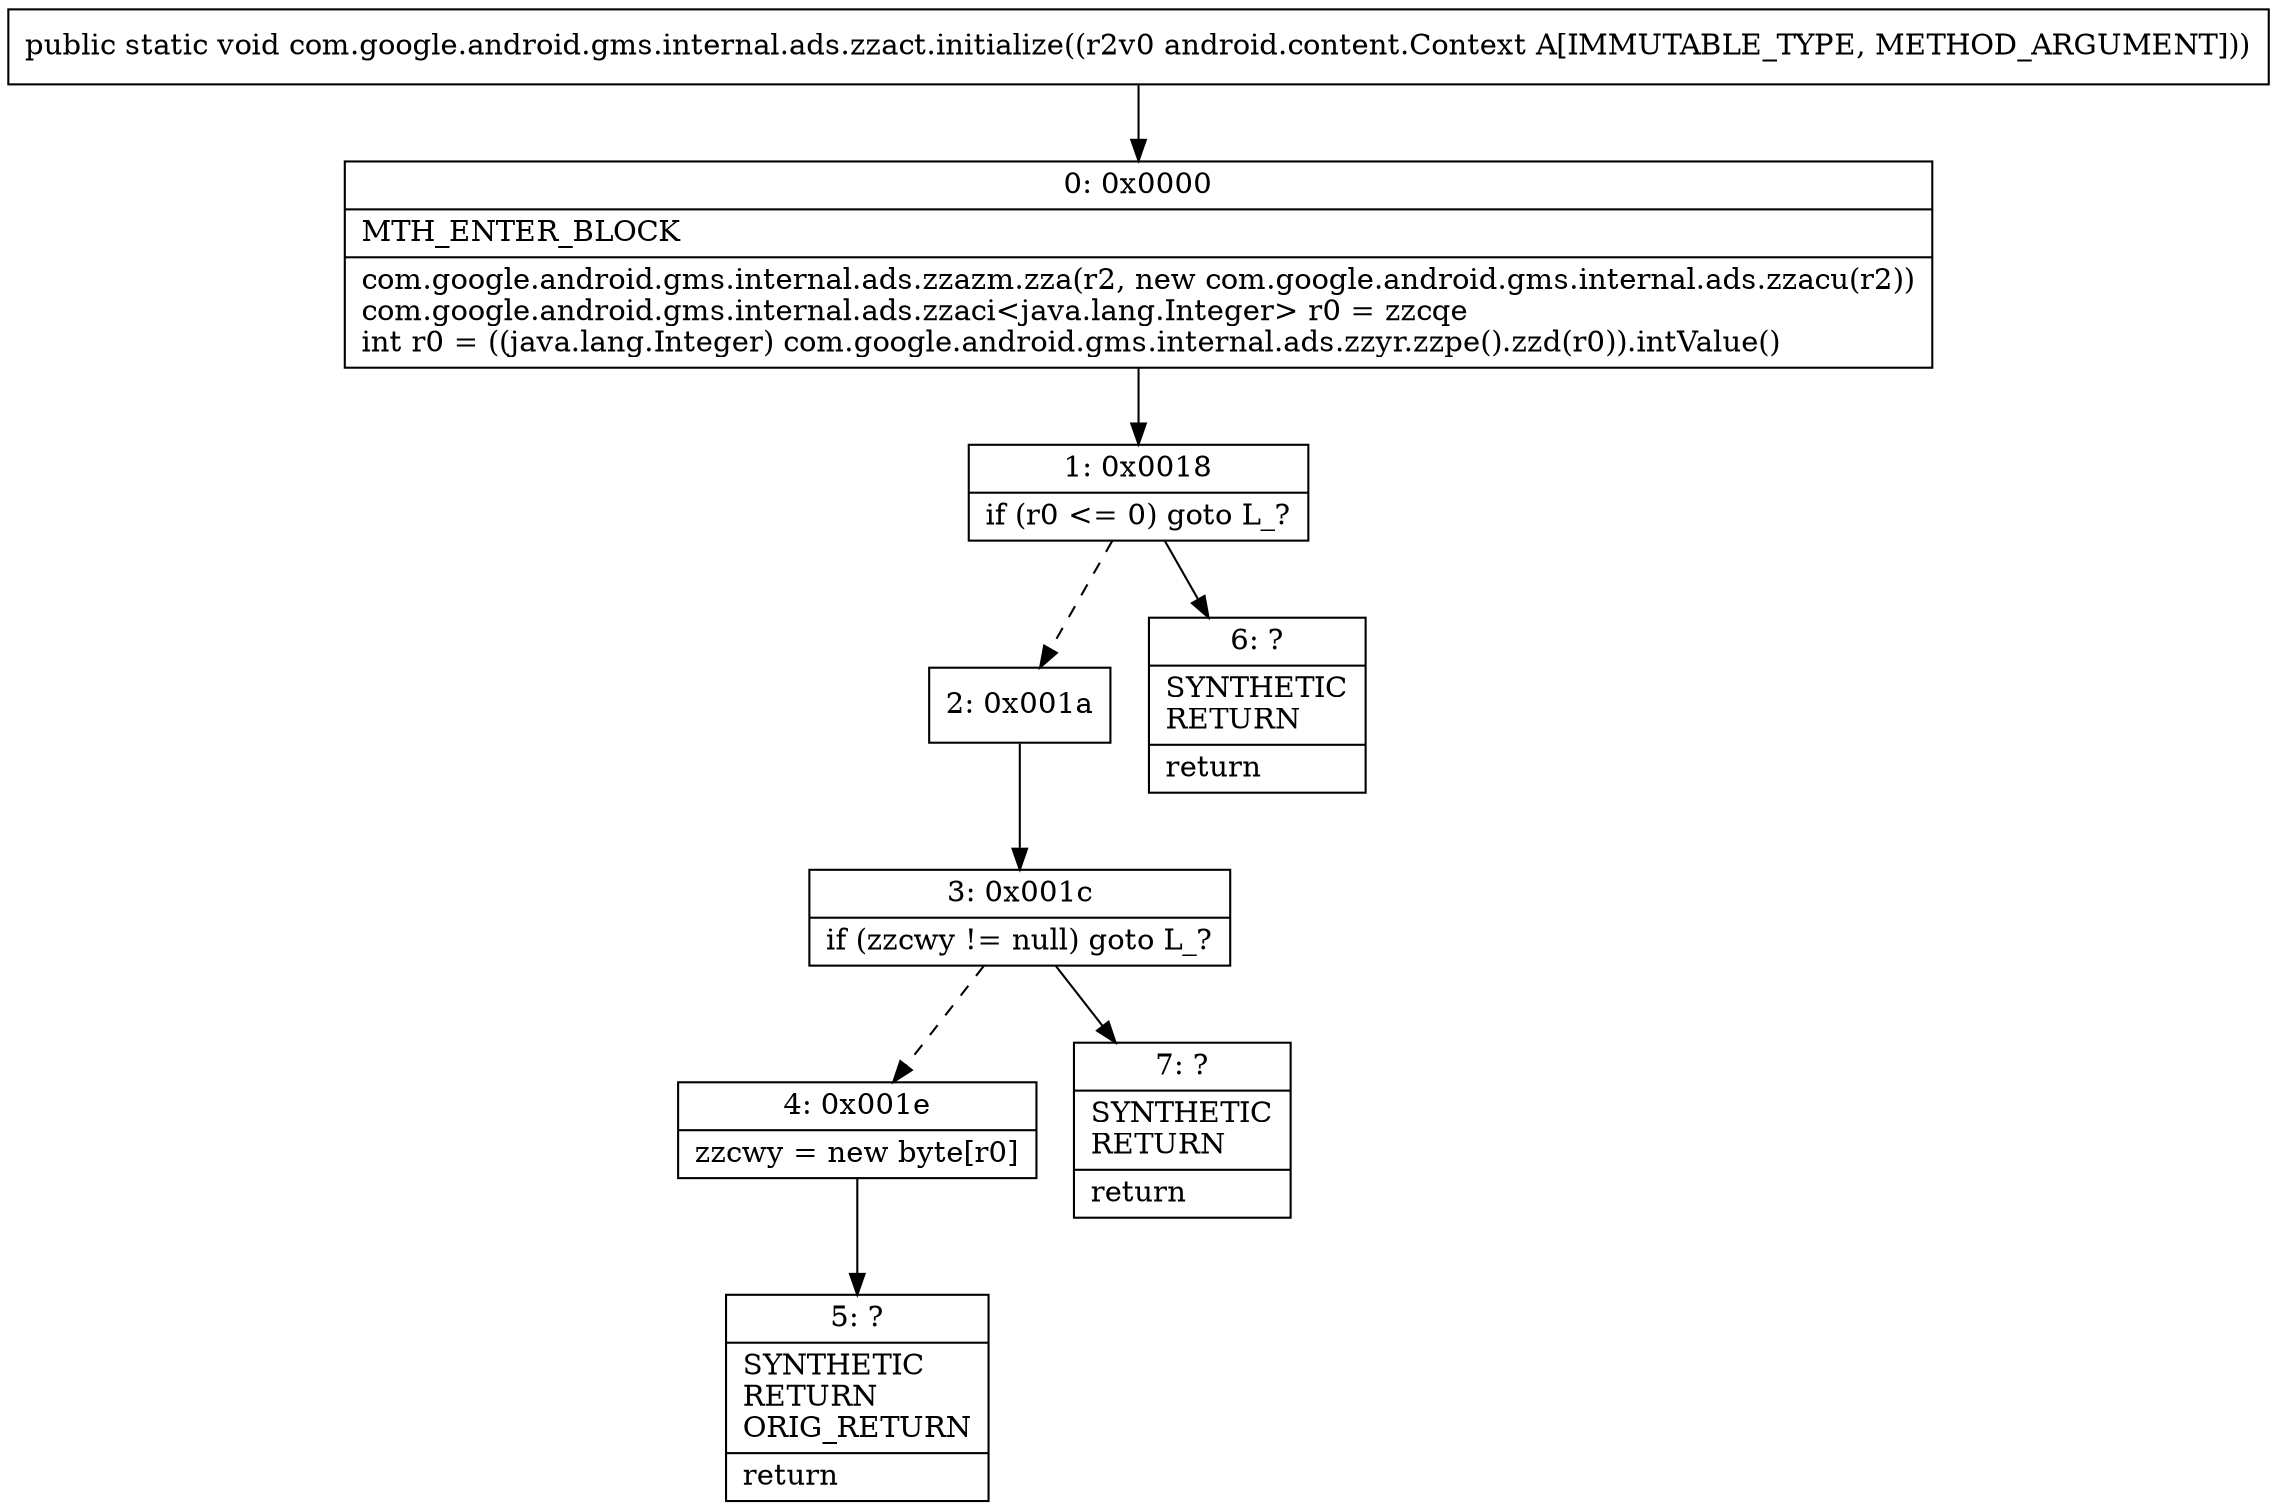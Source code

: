digraph "CFG forcom.google.android.gms.internal.ads.zzact.initialize(Landroid\/content\/Context;)V" {
Node_0 [shape=record,label="{0\:\ 0x0000|MTH_ENTER_BLOCK\l|com.google.android.gms.internal.ads.zzazm.zza(r2, new com.google.android.gms.internal.ads.zzacu(r2))\lcom.google.android.gms.internal.ads.zzaci\<java.lang.Integer\> r0 = zzcqe\lint r0 = ((java.lang.Integer) com.google.android.gms.internal.ads.zzyr.zzpe().zzd(r0)).intValue()\l}"];
Node_1 [shape=record,label="{1\:\ 0x0018|if (r0 \<= 0) goto L_?\l}"];
Node_2 [shape=record,label="{2\:\ 0x001a}"];
Node_3 [shape=record,label="{3\:\ 0x001c|if (zzcwy != null) goto L_?\l}"];
Node_4 [shape=record,label="{4\:\ 0x001e|zzcwy = new byte[r0]\l}"];
Node_5 [shape=record,label="{5\:\ ?|SYNTHETIC\lRETURN\lORIG_RETURN\l|return\l}"];
Node_6 [shape=record,label="{6\:\ ?|SYNTHETIC\lRETURN\l|return\l}"];
Node_7 [shape=record,label="{7\:\ ?|SYNTHETIC\lRETURN\l|return\l}"];
MethodNode[shape=record,label="{public static void com.google.android.gms.internal.ads.zzact.initialize((r2v0 android.content.Context A[IMMUTABLE_TYPE, METHOD_ARGUMENT])) }"];
MethodNode -> Node_0;
Node_0 -> Node_1;
Node_1 -> Node_2[style=dashed];
Node_1 -> Node_6;
Node_2 -> Node_3;
Node_3 -> Node_4[style=dashed];
Node_3 -> Node_7;
Node_4 -> Node_5;
}

